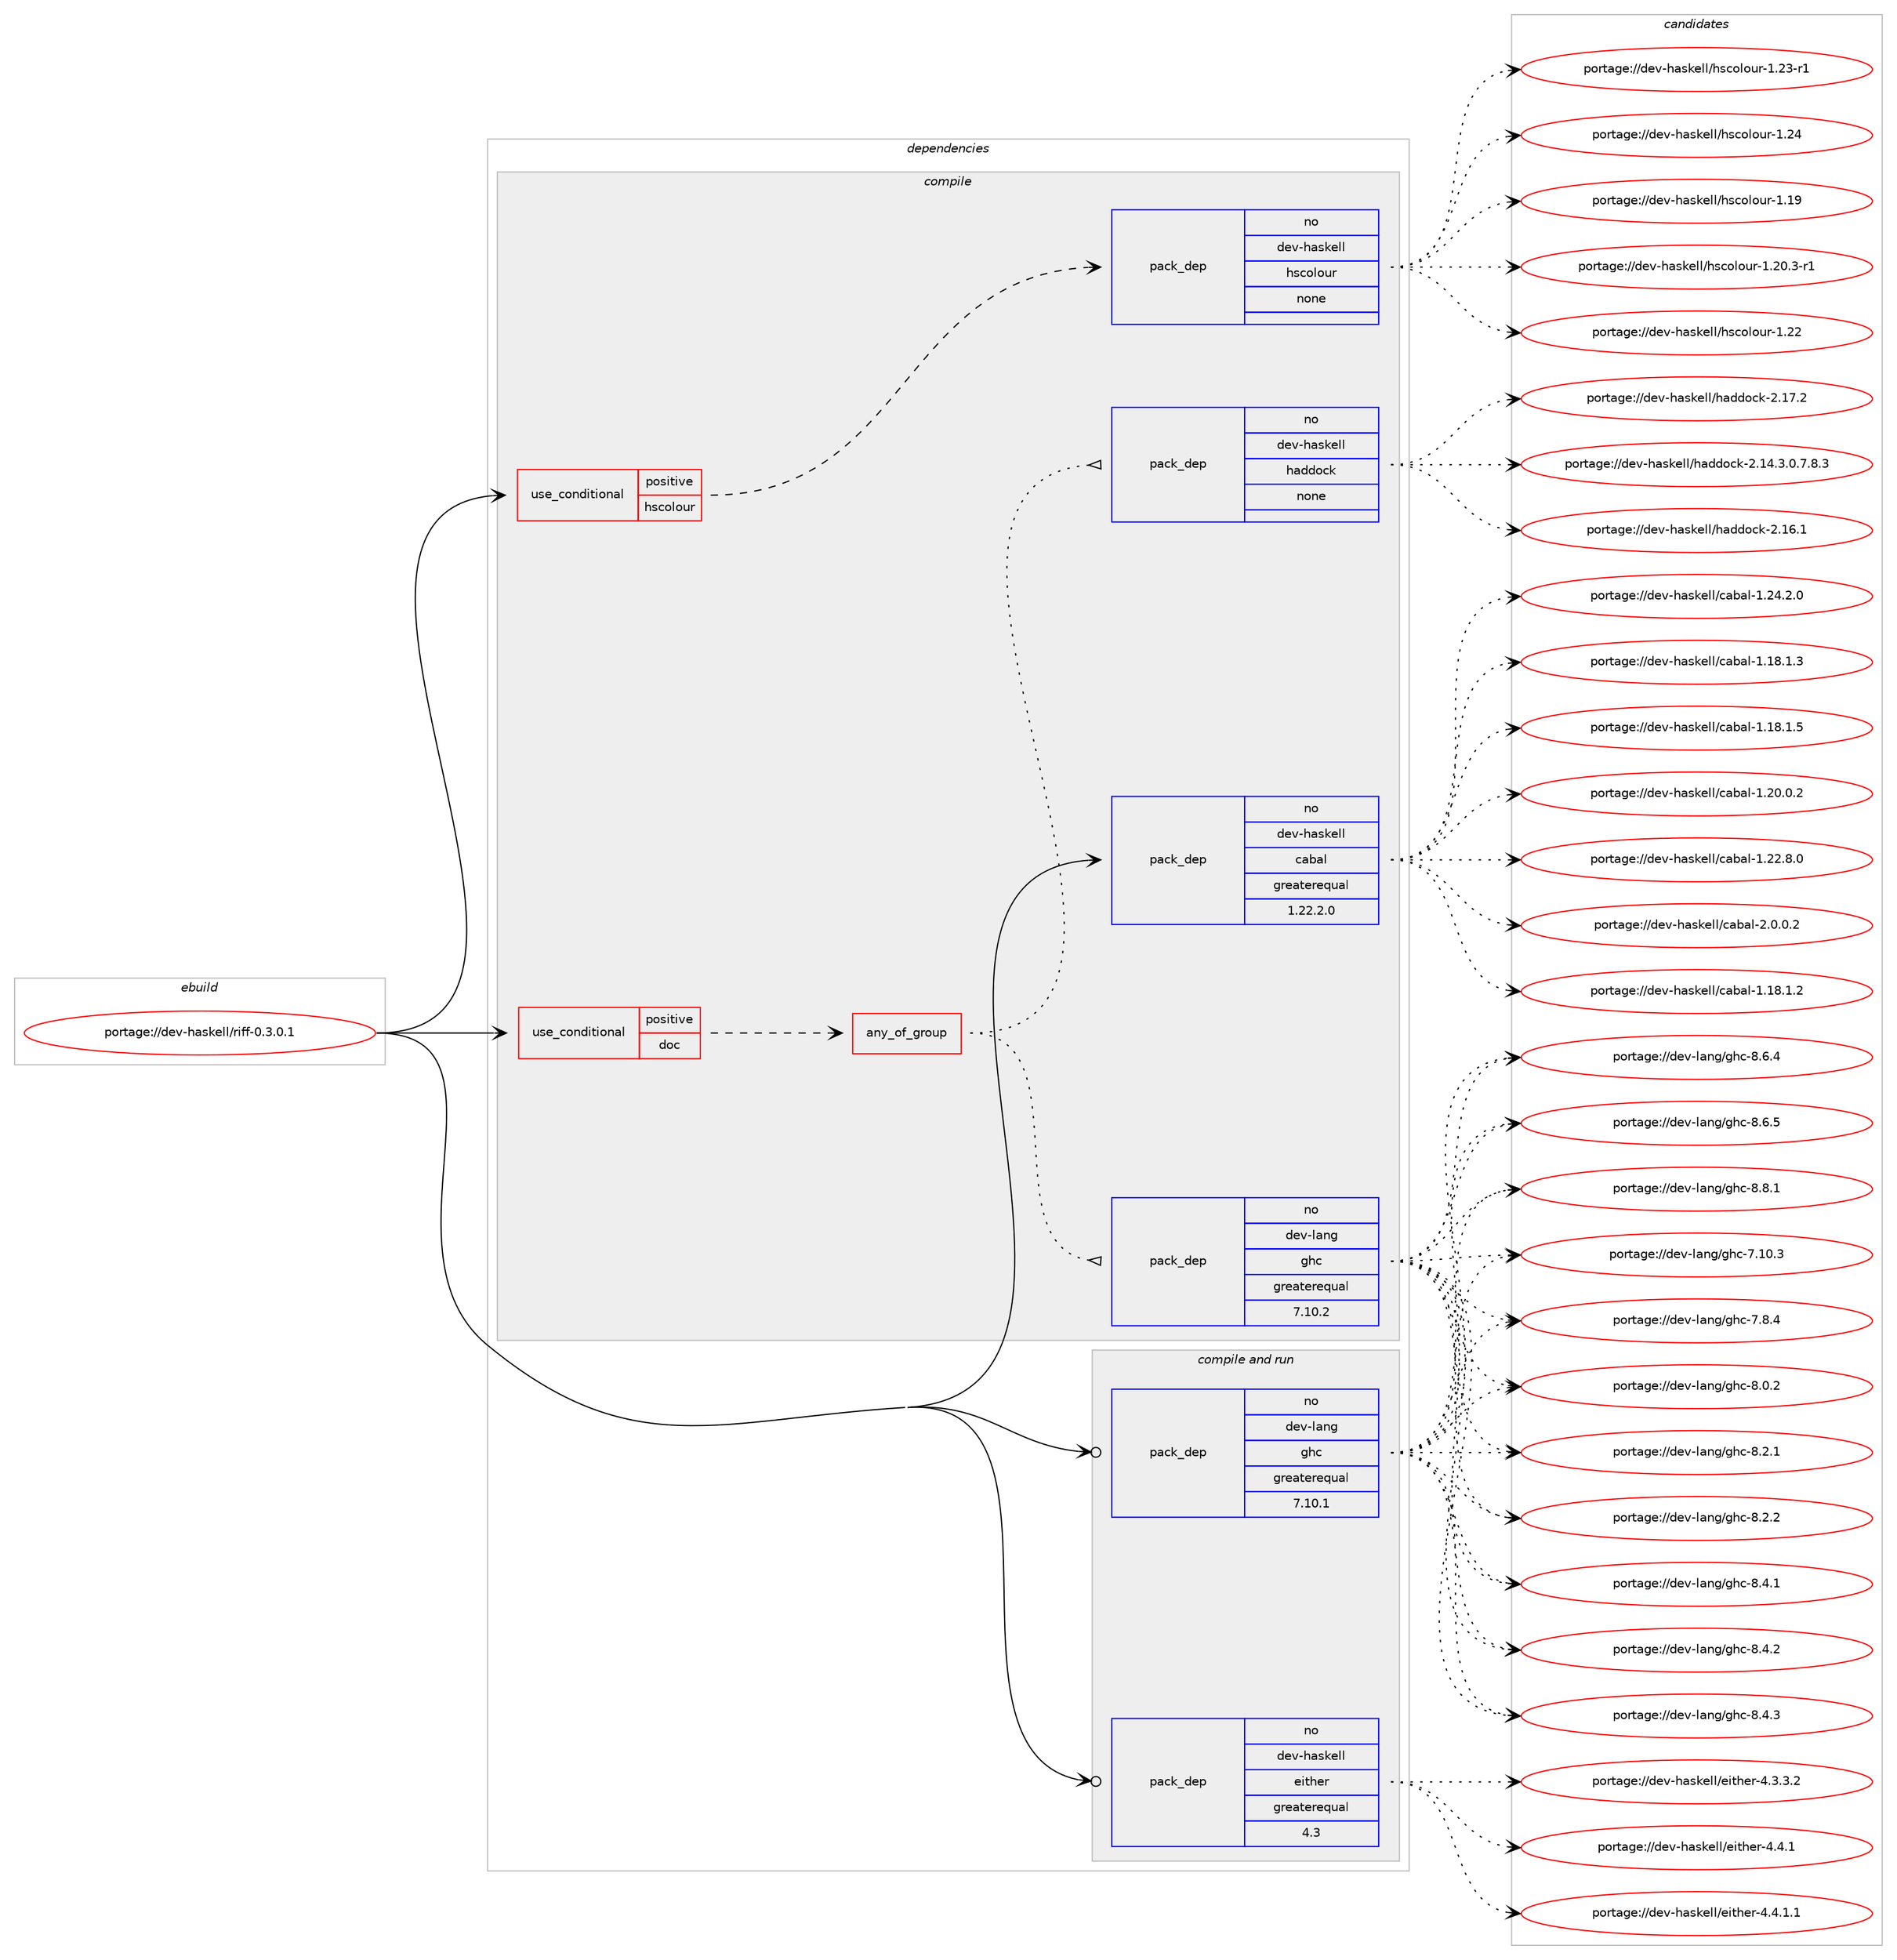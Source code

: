 digraph prolog {

# *************
# Graph options
# *************

newrank=true;
concentrate=true;
compound=true;
graph [rankdir=LR,fontname=Helvetica,fontsize=10,ranksep=1.5];#, ranksep=2.5, nodesep=0.2];
edge  [arrowhead=vee];
node  [fontname=Helvetica,fontsize=10];

# **********
# The ebuild
# **********

subgraph cluster_leftcol {
color=gray;
rank=same;
label=<<i>ebuild</i>>;
id [label="portage://dev-haskell/riff-0.3.0.1", color=red, width=4, href="../dev-haskell/riff-0.3.0.1.svg"];
}

# ****************
# The dependencies
# ****************

subgraph cluster_midcol {
color=gray;
label=<<i>dependencies</i>>;
subgraph cluster_compile {
fillcolor="#eeeeee";
style=filled;
label=<<i>compile</i>>;
subgraph cond16823 {
dependency78178 [label=<<TABLE BORDER="0" CELLBORDER="1" CELLSPACING="0" CELLPADDING="4"><TR><TD ROWSPAN="3" CELLPADDING="10">use_conditional</TD></TR><TR><TD>positive</TD></TR><TR><TD>doc</TD></TR></TABLE>>, shape=none, color=red];
subgraph any2259 {
dependency78179 [label=<<TABLE BORDER="0" CELLBORDER="1" CELLSPACING="0" CELLPADDING="4"><TR><TD CELLPADDING="10">any_of_group</TD></TR></TABLE>>, shape=none, color=red];subgraph pack59037 {
dependency78180 [label=<<TABLE BORDER="0" CELLBORDER="1" CELLSPACING="0" CELLPADDING="4" WIDTH="220"><TR><TD ROWSPAN="6" CELLPADDING="30">pack_dep</TD></TR><TR><TD WIDTH="110">no</TD></TR><TR><TD>dev-haskell</TD></TR><TR><TD>haddock</TD></TR><TR><TD>none</TD></TR><TR><TD></TD></TR></TABLE>>, shape=none, color=blue];
}
dependency78179:e -> dependency78180:w [weight=20,style="dotted",arrowhead="oinv"];
subgraph pack59038 {
dependency78181 [label=<<TABLE BORDER="0" CELLBORDER="1" CELLSPACING="0" CELLPADDING="4" WIDTH="220"><TR><TD ROWSPAN="6" CELLPADDING="30">pack_dep</TD></TR><TR><TD WIDTH="110">no</TD></TR><TR><TD>dev-lang</TD></TR><TR><TD>ghc</TD></TR><TR><TD>greaterequal</TD></TR><TR><TD>7.10.2</TD></TR></TABLE>>, shape=none, color=blue];
}
dependency78179:e -> dependency78181:w [weight=20,style="dotted",arrowhead="oinv"];
}
dependency78178:e -> dependency78179:w [weight=20,style="dashed",arrowhead="vee"];
}
id:e -> dependency78178:w [weight=20,style="solid",arrowhead="vee"];
subgraph cond16824 {
dependency78182 [label=<<TABLE BORDER="0" CELLBORDER="1" CELLSPACING="0" CELLPADDING="4"><TR><TD ROWSPAN="3" CELLPADDING="10">use_conditional</TD></TR><TR><TD>positive</TD></TR><TR><TD>hscolour</TD></TR></TABLE>>, shape=none, color=red];
subgraph pack59039 {
dependency78183 [label=<<TABLE BORDER="0" CELLBORDER="1" CELLSPACING="0" CELLPADDING="4" WIDTH="220"><TR><TD ROWSPAN="6" CELLPADDING="30">pack_dep</TD></TR><TR><TD WIDTH="110">no</TD></TR><TR><TD>dev-haskell</TD></TR><TR><TD>hscolour</TD></TR><TR><TD>none</TD></TR><TR><TD></TD></TR></TABLE>>, shape=none, color=blue];
}
dependency78182:e -> dependency78183:w [weight=20,style="dashed",arrowhead="vee"];
}
id:e -> dependency78182:w [weight=20,style="solid",arrowhead="vee"];
subgraph pack59040 {
dependency78184 [label=<<TABLE BORDER="0" CELLBORDER="1" CELLSPACING="0" CELLPADDING="4" WIDTH="220"><TR><TD ROWSPAN="6" CELLPADDING="30">pack_dep</TD></TR><TR><TD WIDTH="110">no</TD></TR><TR><TD>dev-haskell</TD></TR><TR><TD>cabal</TD></TR><TR><TD>greaterequal</TD></TR><TR><TD>1.22.2.0</TD></TR></TABLE>>, shape=none, color=blue];
}
id:e -> dependency78184:w [weight=20,style="solid",arrowhead="vee"];
}
subgraph cluster_compileandrun {
fillcolor="#eeeeee";
style=filled;
label=<<i>compile and run</i>>;
subgraph pack59041 {
dependency78185 [label=<<TABLE BORDER="0" CELLBORDER="1" CELLSPACING="0" CELLPADDING="4" WIDTH="220"><TR><TD ROWSPAN="6" CELLPADDING="30">pack_dep</TD></TR><TR><TD WIDTH="110">no</TD></TR><TR><TD>dev-haskell</TD></TR><TR><TD>either</TD></TR><TR><TD>greaterequal</TD></TR><TR><TD>4.3</TD></TR></TABLE>>, shape=none, color=blue];
}
id:e -> dependency78185:w [weight=20,style="solid",arrowhead="odotvee"];
subgraph pack59042 {
dependency78186 [label=<<TABLE BORDER="0" CELLBORDER="1" CELLSPACING="0" CELLPADDING="4" WIDTH="220"><TR><TD ROWSPAN="6" CELLPADDING="30">pack_dep</TD></TR><TR><TD WIDTH="110">no</TD></TR><TR><TD>dev-lang</TD></TR><TR><TD>ghc</TD></TR><TR><TD>greaterequal</TD></TR><TR><TD>7.10.1</TD></TR></TABLE>>, shape=none, color=blue];
}
id:e -> dependency78186:w [weight=20,style="solid",arrowhead="odotvee"];
}
subgraph cluster_run {
fillcolor="#eeeeee";
style=filled;
label=<<i>run</i>>;
}
}

# **************
# The candidates
# **************

subgraph cluster_choices {
rank=same;
color=gray;
label=<<i>candidates</i>>;

subgraph choice59037 {
color=black;
nodesep=1;
choiceportage1001011184510497115107101108108471049710010011199107455046495246514648465546564651 [label="portage://dev-haskell/haddock-2.14.3.0.7.8.3", color=red, width=4,href="../dev-haskell/haddock-2.14.3.0.7.8.3.svg"];
choiceportage100101118451049711510710110810847104971001001119910745504649544649 [label="portage://dev-haskell/haddock-2.16.1", color=red, width=4,href="../dev-haskell/haddock-2.16.1.svg"];
choiceportage100101118451049711510710110810847104971001001119910745504649554650 [label="portage://dev-haskell/haddock-2.17.2", color=red, width=4,href="../dev-haskell/haddock-2.17.2.svg"];
dependency78180:e -> choiceportage1001011184510497115107101108108471049710010011199107455046495246514648465546564651:w [style=dotted,weight="100"];
dependency78180:e -> choiceportage100101118451049711510710110810847104971001001119910745504649544649:w [style=dotted,weight="100"];
dependency78180:e -> choiceportage100101118451049711510710110810847104971001001119910745504649554650:w [style=dotted,weight="100"];
}
subgraph choice59038 {
color=black;
nodesep=1;
choiceportage1001011184510897110103471031049945554649484651 [label="portage://dev-lang/ghc-7.10.3", color=red, width=4,href="../dev-lang/ghc-7.10.3.svg"];
choiceportage10010111845108971101034710310499455546564652 [label="portage://dev-lang/ghc-7.8.4", color=red, width=4,href="../dev-lang/ghc-7.8.4.svg"];
choiceportage10010111845108971101034710310499455646484650 [label="portage://dev-lang/ghc-8.0.2", color=red, width=4,href="../dev-lang/ghc-8.0.2.svg"];
choiceportage10010111845108971101034710310499455646504649 [label="portage://dev-lang/ghc-8.2.1", color=red, width=4,href="../dev-lang/ghc-8.2.1.svg"];
choiceportage10010111845108971101034710310499455646504650 [label="portage://dev-lang/ghc-8.2.2", color=red, width=4,href="../dev-lang/ghc-8.2.2.svg"];
choiceportage10010111845108971101034710310499455646524649 [label="portage://dev-lang/ghc-8.4.1", color=red, width=4,href="../dev-lang/ghc-8.4.1.svg"];
choiceportage10010111845108971101034710310499455646524650 [label="portage://dev-lang/ghc-8.4.2", color=red, width=4,href="../dev-lang/ghc-8.4.2.svg"];
choiceportage10010111845108971101034710310499455646524651 [label="portage://dev-lang/ghc-8.4.3", color=red, width=4,href="../dev-lang/ghc-8.4.3.svg"];
choiceportage10010111845108971101034710310499455646544652 [label="portage://dev-lang/ghc-8.6.4", color=red, width=4,href="../dev-lang/ghc-8.6.4.svg"];
choiceportage10010111845108971101034710310499455646544653 [label="portage://dev-lang/ghc-8.6.5", color=red, width=4,href="../dev-lang/ghc-8.6.5.svg"];
choiceportage10010111845108971101034710310499455646564649 [label="portage://dev-lang/ghc-8.8.1", color=red, width=4,href="../dev-lang/ghc-8.8.1.svg"];
dependency78181:e -> choiceportage1001011184510897110103471031049945554649484651:w [style=dotted,weight="100"];
dependency78181:e -> choiceportage10010111845108971101034710310499455546564652:w [style=dotted,weight="100"];
dependency78181:e -> choiceportage10010111845108971101034710310499455646484650:w [style=dotted,weight="100"];
dependency78181:e -> choiceportage10010111845108971101034710310499455646504649:w [style=dotted,weight="100"];
dependency78181:e -> choiceportage10010111845108971101034710310499455646504650:w [style=dotted,weight="100"];
dependency78181:e -> choiceportage10010111845108971101034710310499455646524649:w [style=dotted,weight="100"];
dependency78181:e -> choiceportage10010111845108971101034710310499455646524650:w [style=dotted,weight="100"];
dependency78181:e -> choiceportage10010111845108971101034710310499455646524651:w [style=dotted,weight="100"];
dependency78181:e -> choiceportage10010111845108971101034710310499455646544652:w [style=dotted,weight="100"];
dependency78181:e -> choiceportage10010111845108971101034710310499455646544653:w [style=dotted,weight="100"];
dependency78181:e -> choiceportage10010111845108971101034710310499455646564649:w [style=dotted,weight="100"];
}
subgraph choice59039 {
color=black;
nodesep=1;
choiceportage100101118451049711510710110810847104115991111081111171144549464957 [label="portage://dev-haskell/hscolour-1.19", color=red, width=4,href="../dev-haskell/hscolour-1.19.svg"];
choiceportage10010111845104971151071011081084710411599111108111117114454946504846514511449 [label="portage://dev-haskell/hscolour-1.20.3-r1", color=red, width=4,href="../dev-haskell/hscolour-1.20.3-r1.svg"];
choiceportage100101118451049711510710110810847104115991111081111171144549465050 [label="portage://dev-haskell/hscolour-1.22", color=red, width=4,href="../dev-haskell/hscolour-1.22.svg"];
choiceportage1001011184510497115107101108108471041159911110811111711445494650514511449 [label="portage://dev-haskell/hscolour-1.23-r1", color=red, width=4,href="../dev-haskell/hscolour-1.23-r1.svg"];
choiceportage100101118451049711510710110810847104115991111081111171144549465052 [label="portage://dev-haskell/hscolour-1.24", color=red, width=4,href="../dev-haskell/hscolour-1.24.svg"];
dependency78183:e -> choiceportage100101118451049711510710110810847104115991111081111171144549464957:w [style=dotted,weight="100"];
dependency78183:e -> choiceportage10010111845104971151071011081084710411599111108111117114454946504846514511449:w [style=dotted,weight="100"];
dependency78183:e -> choiceportage100101118451049711510710110810847104115991111081111171144549465050:w [style=dotted,weight="100"];
dependency78183:e -> choiceportage1001011184510497115107101108108471041159911110811111711445494650514511449:w [style=dotted,weight="100"];
dependency78183:e -> choiceportage100101118451049711510710110810847104115991111081111171144549465052:w [style=dotted,weight="100"];
}
subgraph choice59040 {
color=black;
nodesep=1;
choiceportage10010111845104971151071011081084799979897108454946495646494650 [label="portage://dev-haskell/cabal-1.18.1.2", color=red, width=4,href="../dev-haskell/cabal-1.18.1.2.svg"];
choiceportage10010111845104971151071011081084799979897108454946495646494651 [label="portage://dev-haskell/cabal-1.18.1.3", color=red, width=4,href="../dev-haskell/cabal-1.18.1.3.svg"];
choiceportage10010111845104971151071011081084799979897108454946495646494653 [label="portage://dev-haskell/cabal-1.18.1.5", color=red, width=4,href="../dev-haskell/cabal-1.18.1.5.svg"];
choiceportage10010111845104971151071011081084799979897108454946504846484650 [label="portage://dev-haskell/cabal-1.20.0.2", color=red, width=4,href="../dev-haskell/cabal-1.20.0.2.svg"];
choiceportage10010111845104971151071011081084799979897108454946505046564648 [label="portage://dev-haskell/cabal-1.22.8.0", color=red, width=4,href="../dev-haskell/cabal-1.22.8.0.svg"];
choiceportage10010111845104971151071011081084799979897108454946505246504648 [label="portage://dev-haskell/cabal-1.24.2.0", color=red, width=4,href="../dev-haskell/cabal-1.24.2.0.svg"];
choiceportage100101118451049711510710110810847999798971084550464846484650 [label="portage://dev-haskell/cabal-2.0.0.2", color=red, width=4,href="../dev-haskell/cabal-2.0.0.2.svg"];
dependency78184:e -> choiceportage10010111845104971151071011081084799979897108454946495646494650:w [style=dotted,weight="100"];
dependency78184:e -> choiceportage10010111845104971151071011081084799979897108454946495646494651:w [style=dotted,weight="100"];
dependency78184:e -> choiceportage10010111845104971151071011081084799979897108454946495646494653:w [style=dotted,weight="100"];
dependency78184:e -> choiceportage10010111845104971151071011081084799979897108454946504846484650:w [style=dotted,weight="100"];
dependency78184:e -> choiceportage10010111845104971151071011081084799979897108454946505046564648:w [style=dotted,weight="100"];
dependency78184:e -> choiceportage10010111845104971151071011081084799979897108454946505246504648:w [style=dotted,weight="100"];
dependency78184:e -> choiceportage100101118451049711510710110810847999798971084550464846484650:w [style=dotted,weight="100"];
}
subgraph choice59041 {
color=black;
nodesep=1;
choiceportage1001011184510497115107101108108471011051161041011144552465146514650 [label="portage://dev-haskell/either-4.3.3.2", color=red, width=4,href="../dev-haskell/either-4.3.3.2.svg"];
choiceportage100101118451049711510710110810847101105116104101114455246524649 [label="portage://dev-haskell/either-4.4.1", color=red, width=4,href="../dev-haskell/either-4.4.1.svg"];
choiceportage1001011184510497115107101108108471011051161041011144552465246494649 [label="portage://dev-haskell/either-4.4.1.1", color=red, width=4,href="../dev-haskell/either-4.4.1.1.svg"];
dependency78185:e -> choiceportage1001011184510497115107101108108471011051161041011144552465146514650:w [style=dotted,weight="100"];
dependency78185:e -> choiceportage100101118451049711510710110810847101105116104101114455246524649:w [style=dotted,weight="100"];
dependency78185:e -> choiceportage1001011184510497115107101108108471011051161041011144552465246494649:w [style=dotted,weight="100"];
}
subgraph choice59042 {
color=black;
nodesep=1;
choiceportage1001011184510897110103471031049945554649484651 [label="portage://dev-lang/ghc-7.10.3", color=red, width=4,href="../dev-lang/ghc-7.10.3.svg"];
choiceportage10010111845108971101034710310499455546564652 [label="portage://dev-lang/ghc-7.8.4", color=red, width=4,href="../dev-lang/ghc-7.8.4.svg"];
choiceportage10010111845108971101034710310499455646484650 [label="portage://dev-lang/ghc-8.0.2", color=red, width=4,href="../dev-lang/ghc-8.0.2.svg"];
choiceportage10010111845108971101034710310499455646504649 [label="portage://dev-lang/ghc-8.2.1", color=red, width=4,href="../dev-lang/ghc-8.2.1.svg"];
choiceportage10010111845108971101034710310499455646504650 [label="portage://dev-lang/ghc-8.2.2", color=red, width=4,href="../dev-lang/ghc-8.2.2.svg"];
choiceportage10010111845108971101034710310499455646524649 [label="portage://dev-lang/ghc-8.4.1", color=red, width=4,href="../dev-lang/ghc-8.4.1.svg"];
choiceportage10010111845108971101034710310499455646524650 [label="portage://dev-lang/ghc-8.4.2", color=red, width=4,href="../dev-lang/ghc-8.4.2.svg"];
choiceportage10010111845108971101034710310499455646524651 [label="portage://dev-lang/ghc-8.4.3", color=red, width=4,href="../dev-lang/ghc-8.4.3.svg"];
choiceportage10010111845108971101034710310499455646544652 [label="portage://dev-lang/ghc-8.6.4", color=red, width=4,href="../dev-lang/ghc-8.6.4.svg"];
choiceportage10010111845108971101034710310499455646544653 [label="portage://dev-lang/ghc-8.6.5", color=red, width=4,href="../dev-lang/ghc-8.6.5.svg"];
choiceportage10010111845108971101034710310499455646564649 [label="portage://dev-lang/ghc-8.8.1", color=red, width=4,href="../dev-lang/ghc-8.8.1.svg"];
dependency78186:e -> choiceportage1001011184510897110103471031049945554649484651:w [style=dotted,weight="100"];
dependency78186:e -> choiceportage10010111845108971101034710310499455546564652:w [style=dotted,weight="100"];
dependency78186:e -> choiceportage10010111845108971101034710310499455646484650:w [style=dotted,weight="100"];
dependency78186:e -> choiceportage10010111845108971101034710310499455646504649:w [style=dotted,weight="100"];
dependency78186:e -> choiceportage10010111845108971101034710310499455646504650:w [style=dotted,weight="100"];
dependency78186:e -> choiceportage10010111845108971101034710310499455646524649:w [style=dotted,weight="100"];
dependency78186:e -> choiceportage10010111845108971101034710310499455646524650:w [style=dotted,weight="100"];
dependency78186:e -> choiceportage10010111845108971101034710310499455646524651:w [style=dotted,weight="100"];
dependency78186:e -> choiceportage10010111845108971101034710310499455646544652:w [style=dotted,weight="100"];
dependency78186:e -> choiceportage10010111845108971101034710310499455646544653:w [style=dotted,weight="100"];
dependency78186:e -> choiceportage10010111845108971101034710310499455646564649:w [style=dotted,weight="100"];
}
}

}
